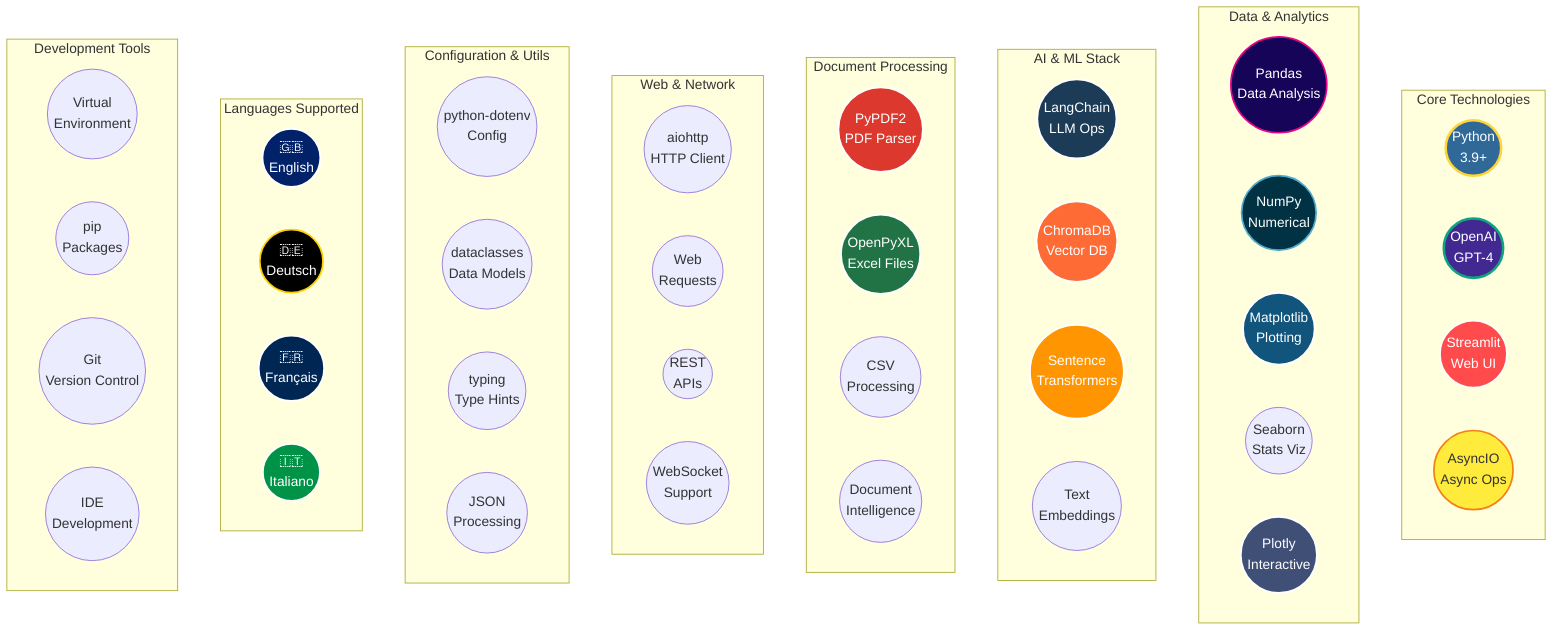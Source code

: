 graph TB
    subgraph "Core Technologies"
        PYTHON((Python<br/>3.9+))
        OPENAI((OpenAI<br/>GPT-4))
        STREAMLIT((Streamlit<br/>Web UI))
        ASYNCIO((AsyncIO<br/>Async Ops))
    end
    
    subgraph "Data & Analytics"
        PANDAS((Pandas<br/>Data Analysis))
        NUMPY((NumPy<br/>Numerical))
        MATPLOTLIB((Matplotlib<br/>Plotting))
        SEABORN((Seaborn<br/>Stats Viz))
        PLOTLY((Plotly<br/>Interactive))
    end
    
    subgraph "AI & ML Stack"
        LANGCHAIN((LangChain<br/>LLM Ops))
        CHROMADB((ChromaDB<br/>Vector DB))
        TRANSFORMERS((Sentence<br/>Transformers))
        EMBEDDINGS((Text<br/>Embeddings))
    end
    
    subgraph "Document Processing"
        PYPDF2((PyPDF2<br/>PDF Parser))
        OPENPYXL((OpenPyXL<br/>Excel Files))
        CSV((CSV<br/>Processing))
        DOCPROC((Document<br/>Intelligence))
    end
    
    subgraph "Web & Network"
        AIOHTTP((aiohttp<br/>HTTP Client))
        REQUESTS((Web<br/>Requests))
        API((REST<br/>APIs))
        WEBSOCKETS((WebSocket<br/>Support))
    end
    
    subgraph "Configuration & Utils"
        DOTENV((python-dotenv<br/>Config))
        DATACLASSES((dataclasses<br/>Data Models))
        TYPING((typing<br/>Type Hints))
        JSON((JSON<br/>Processing))
    end
    
    subgraph "Languages Supported"
        EN((🇬🇧<br/>English))
        DE((🇩🇪<br/>Deutsch))
        FR((🇫🇷<br/>Français))
        IT((🇮🇹<br/>Italiano))
    end
    
    subgraph "Development Tools"
        VENV((Virtual<br/>Environment))
        PIP((pip<br/>Packages))
        GIT((Git<br/>Version Control))
        VSCODE((IDE<br/>Development))
    end
    
    style PYTHON fill:#306998,stroke:#ffd43b,stroke-width:3px,color:#fff
    style OPENAI fill:#412991,stroke:#10a37f,stroke-width:3px,color:#fff
    style STREAMLIT fill:#ff4b4b,stroke:#ffffff,stroke-width:2px,color:#fff
    style ASYNCIO fill:#ffeb3b,stroke:#f57f17,stroke-width:2px
    
    style PANDAS fill:#150458,stroke:#e70488,stroke-width:2px,color:#fff
    style NUMPY fill:#013243,stroke:#4dabcf,stroke-width:2px,color:#fff
    style MATPLOTLIB fill:#11557c,stroke:#ffffff,stroke-width:2px,color:#fff
    style PLOTLY fill:#3f4f75,stroke:#ffffff,stroke-width:2px,color:#fff
    
    style LANGCHAIN fill:#1c3b57,stroke:#ffffff,stroke-width:2px,color:#fff
    style CHROMADB fill:#ff6b35,stroke:#ffffff,stroke-width:2px,color:#fff
    style TRANSFORMERS fill:#ff9500,stroke:#ffffff,stroke-width:2px,color:#fff
    
    style PYPDF2 fill:#dc382d,stroke:#ffffff,stroke-width:2px,color:#fff
    style OPENPYXL fill:#217346,stroke:#ffffff,stroke-width:2px,color:#fff
    
    style EN fill:#012169,stroke:#ffffff,stroke-width:2px,color:#fff
    style DE fill:#000000,stroke:#ffce00,stroke-width:2px,color:#fff
    style FR fill:#002654,stroke:#ffffff,stroke-width:2px,color:#fff
    style IT fill:#009246,stroke:#ffffff,stroke-width:2px,color:#fff